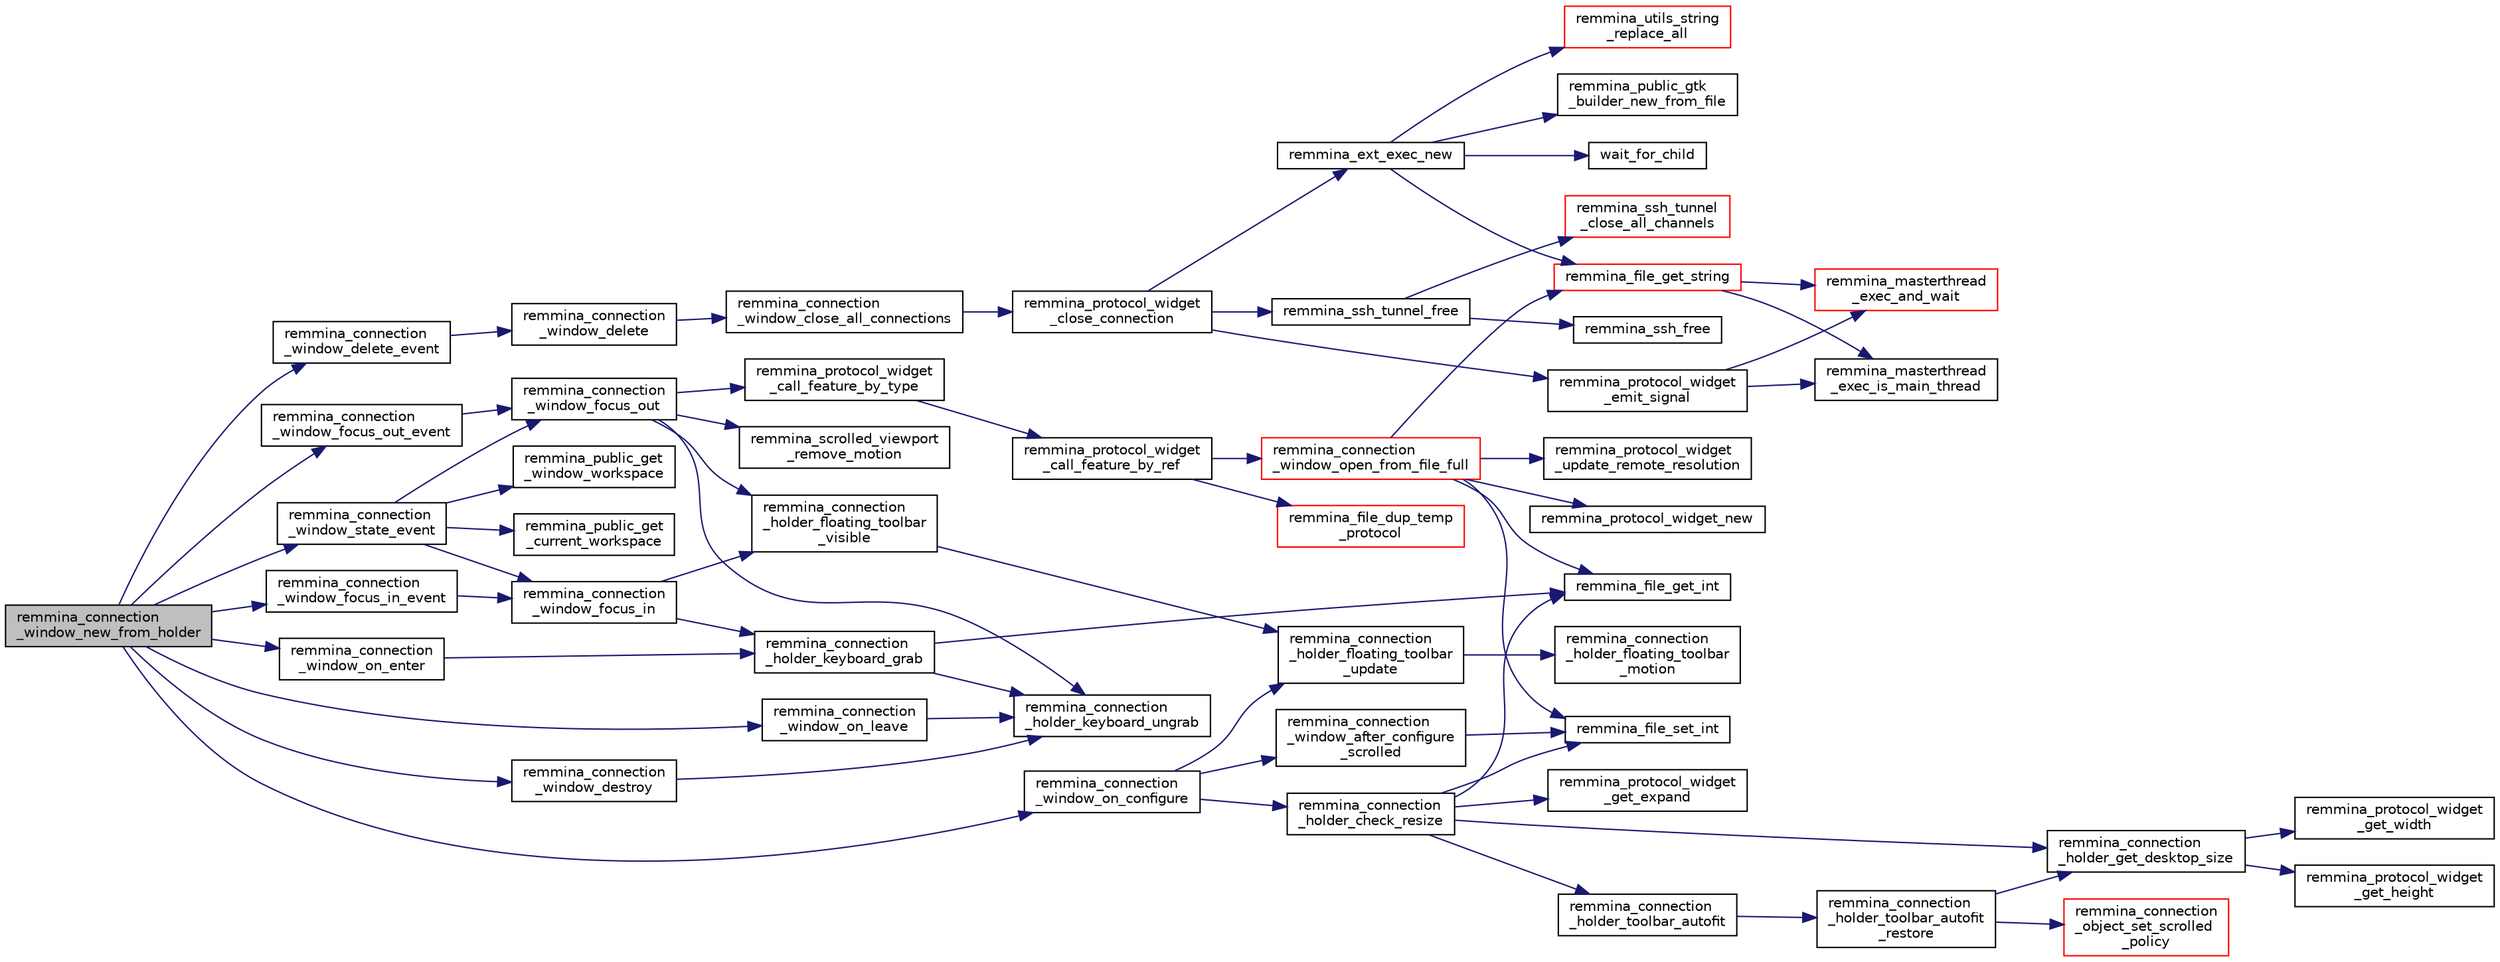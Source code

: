 digraph "remmina_connection_window_new_from_holder"
{
  edge [fontname="Helvetica",fontsize="10",labelfontname="Helvetica",labelfontsize="10"];
  node [fontname="Helvetica",fontsize="10",shape=record];
  rankdir="LR";
  Node14253 [label="remmina_connection\l_window_new_from_holder",height=0.2,width=0.4,color="black", fillcolor="grey75", style="filled", fontcolor="black"];
  Node14253 -> Node14254 [color="midnightblue",fontsize="10",style="solid",fontname="Helvetica"];
  Node14254 [label="remmina_connection\l_window_delete_event",height=0.2,width=0.4,color="black", fillcolor="white", style="filled",URL="$remmina__connection__window_8c.html#aa84f957aaf2152717af3959b80ecfa8a"];
  Node14254 -> Node14255 [color="midnightblue",fontsize="10",style="solid",fontname="Helvetica"];
  Node14255 [label="remmina_connection\l_window_delete",height=0.2,width=0.4,color="black", fillcolor="white", style="filled",URL="$remmina__connection__window_8c.html#a47242e757b22622e8653643de24fdad9"];
  Node14255 -> Node14256 [color="midnightblue",fontsize="10",style="solid",fontname="Helvetica"];
  Node14256 [label="remmina_connection\l_window_close_all_connections",height=0.2,width=0.4,color="black", fillcolor="white", style="filled",URL="$remmina__connection__window_8c.html#aa684847595283db326fd636735eed231"];
  Node14256 -> Node14257 [color="midnightblue",fontsize="10",style="solid",fontname="Helvetica"];
  Node14257 [label="remmina_protocol_widget\l_close_connection",height=0.2,width=0.4,color="black", fillcolor="white", style="filled",URL="$remmina__protocol__widget_8c.html#a326a430fe4d298e3564d9fd5b7945a82"];
  Node14257 -> Node14258 [color="midnightblue",fontsize="10",style="solid",fontname="Helvetica"];
  Node14258 [label="remmina_protocol_widget\l_emit_signal",height=0.2,width=0.4,color="black", fillcolor="white", style="filled",URL="$remmina__protocol__widget_8c.html#ac3e5a7f14aef4adb2e57d35e9c180b3b"];
  Node14258 -> Node14259 [color="midnightblue",fontsize="10",style="solid",fontname="Helvetica"];
  Node14259 [label="remmina_masterthread\l_exec_is_main_thread",height=0.2,width=0.4,color="black", fillcolor="white", style="filled",URL="$remmina__masterthread__exec_8c.html#a3a52e863a3a3da6da6bb5d36c13b7ff4"];
  Node14258 -> Node14260 [color="midnightblue",fontsize="10",style="solid",fontname="Helvetica"];
  Node14260 [label="remmina_masterthread\l_exec_and_wait",height=0.2,width=0.4,color="red", fillcolor="white", style="filled",URL="$remmina__masterthread__exec_8c.html#a14628c2470cac50e87916a70ea05c97d"];
  Node14257 -> Node14328 [color="midnightblue",fontsize="10",style="solid",fontname="Helvetica"];
  Node14328 [label="remmina_ssh_tunnel_free",height=0.2,width=0.4,color="black", fillcolor="white", style="filled",URL="$remmina__ssh_8c.html#a223f8dd7a678bcec2ece40a2d8f7ea06"];
  Node14328 -> Node14329 [color="midnightblue",fontsize="10",style="solid",fontname="Helvetica"];
  Node14329 [label="remmina_ssh_tunnel\l_close_all_channels",height=0.2,width=0.4,color="red", fillcolor="white", style="filled",URL="$remmina__ssh_8c.html#a0a0aff99448b4eec63bf11d7a4bb9ab7"];
  Node14328 -> Node14331 [color="midnightblue",fontsize="10",style="solid",fontname="Helvetica"];
  Node14331 [label="remmina_ssh_free",height=0.2,width=0.4,color="black", fillcolor="white", style="filled",URL="$remmina__ssh_8c.html#acdb9f57d2f9b47913715a8d8a0ea0c02"];
  Node14257 -> Node14332 [color="midnightblue",fontsize="10",style="solid",fontname="Helvetica"];
  Node14332 [label="remmina_ext_exec_new",height=0.2,width=0.4,color="black", fillcolor="white", style="filled",URL="$remmina__ext__exec_8c.html#a7c81795162a70d06294fdf935ea210d7"];
  Node14332 -> Node14291 [color="midnightblue",fontsize="10",style="solid",fontname="Helvetica"];
  Node14291 [label="remmina_file_get_string",height=0.2,width=0.4,color="red", fillcolor="white", style="filled",URL="$remmina__file_8c.html#a8eb1b213d9d08c6ad13683ce05f4355e"];
  Node14291 -> Node14259 [color="midnightblue",fontsize="10",style="solid",fontname="Helvetica"];
  Node14291 -> Node14260 [color="midnightblue",fontsize="10",style="solid",fontname="Helvetica"];
  Node14332 -> Node14333 [color="midnightblue",fontsize="10",style="solid",fontname="Helvetica"];
  Node14333 [label="remmina_utils_string\l_replace_all",height=0.2,width=0.4,color="red", fillcolor="white", style="filled",URL="$remmina__utils_8c.html#ac804e6111e538ee2fa425b8b6fd1fb66",tooltip="Replaces all occurrences of needle in haystack with replace. "];
  Node14332 -> Node14337 [color="midnightblue",fontsize="10",style="solid",fontname="Helvetica"];
  Node14337 [label="remmina_public_gtk\l_builder_new_from_file",height=0.2,width=0.4,color="black", fillcolor="white", style="filled",URL="$remmina__public_8c.html#a3031598a6e4f67d1519d8e5afba7da41"];
  Node14332 -> Node14338 [color="midnightblue",fontsize="10",style="solid",fontname="Helvetica"];
  Node14338 [label="wait_for_child",height=0.2,width=0.4,color="black", fillcolor="white", style="filled",URL="$remmina__ext__exec_8c.html#aa063217311c67408819a2c1b86ff92dd"];
  Node14253 -> Node14339 [color="midnightblue",fontsize="10",style="solid",fontname="Helvetica"];
  Node14339 [label="remmina_connection\l_window_destroy",height=0.2,width=0.4,color="black", fillcolor="white", style="filled",URL="$remmina__connection__window_8c.html#a2d157bba82de5684318381a8816db2af"];
  Node14339 -> Node14340 [color="midnightblue",fontsize="10",style="solid",fontname="Helvetica"];
  Node14340 [label="remmina_connection\l_holder_keyboard_ungrab",height=0.2,width=0.4,color="black", fillcolor="white", style="filled",URL="$remmina__connection__window_8c.html#af137217cf6ef1ea58f40781f54fd8fe9"];
  Node14253 -> Node14341 [color="midnightblue",fontsize="10",style="solid",fontname="Helvetica"];
  Node14341 [label="remmina_connection\l_window_state_event",height=0.2,width=0.4,color="black", fillcolor="white", style="filled",URL="$remmina__connection__window_8c.html#a174d5b1e983a96c98aae2e8078f462bd"];
  Node14341 -> Node14342 [color="midnightblue",fontsize="10",style="solid",fontname="Helvetica"];
  Node14342 [label="remmina_connection\l_window_focus_in",height=0.2,width=0.4,color="black", fillcolor="white", style="filled",URL="$remmina__connection__window_8c.html#a6f4427665eeef5af2091621c1e89b589"];
  Node14342 -> Node14343 [color="midnightblue",fontsize="10",style="solid",fontname="Helvetica"];
  Node14343 [label="remmina_connection\l_holder_floating_toolbar\l_visible",height=0.2,width=0.4,color="black", fillcolor="white", style="filled",URL="$remmina__connection__window_8c.html#aab1db8671426ff3a525451b96479c4f2"];
  Node14343 -> Node14344 [color="midnightblue",fontsize="10",style="solid",fontname="Helvetica"];
  Node14344 [label="remmina_connection\l_holder_floating_toolbar\l_update",height=0.2,width=0.4,color="black", fillcolor="white", style="filled",URL="$remmina__connection__window_8c.html#a2b7b33331e6fe8c8c70be62038f9f5ea"];
  Node14344 -> Node14345 [color="midnightblue",fontsize="10",style="solid",fontname="Helvetica"];
  Node14345 [label="remmina_connection\l_holder_floating_toolbar\l_motion",height=0.2,width=0.4,color="black", fillcolor="white", style="filled",URL="$remmina__connection__window_8c.html#a0a92f6f998590a56e44964f0345f942b"];
  Node14342 -> Node14346 [color="midnightblue",fontsize="10",style="solid",fontname="Helvetica"];
  Node14346 [label="remmina_connection\l_holder_keyboard_grab",height=0.2,width=0.4,color="black", fillcolor="white", style="filled",URL="$remmina__connection__window_8c.html#a6bcba3905245597b6393bbdc8a210e3d"];
  Node14346 -> Node14301 [color="midnightblue",fontsize="10",style="solid",fontname="Helvetica"];
  Node14301 [label="remmina_file_get_int",height=0.2,width=0.4,color="black", fillcolor="white", style="filled",URL="$remmina__file_8c.html#a4884356c195dcfb4ceacf641a1e74e66"];
  Node14346 -> Node14340 [color="midnightblue",fontsize="10",style="solid",fontname="Helvetica"];
  Node14341 -> Node14347 [color="midnightblue",fontsize="10",style="solid",fontname="Helvetica"];
  Node14347 [label="remmina_connection\l_window_focus_out",height=0.2,width=0.4,color="black", fillcolor="white", style="filled",URL="$remmina__connection__window_8c.html#a8c242e0a7ee57ed79099c330d696b43f"];
  Node14347 -> Node14340 [color="midnightblue",fontsize="10",style="solid",fontname="Helvetica"];
  Node14347 -> Node14343 [color="midnightblue",fontsize="10",style="solid",fontname="Helvetica"];
  Node14347 -> Node14348 [color="midnightblue",fontsize="10",style="solid",fontname="Helvetica"];
  Node14348 [label="remmina_scrolled_viewport\l_remove_motion",height=0.2,width=0.4,color="black", fillcolor="white", style="filled",URL="$remmina__scrolled__viewport_8c.html#a0ba56f429a9c1ec05b093f5f78be692c"];
  Node14347 -> Node14349 [color="midnightblue",fontsize="10",style="solid",fontname="Helvetica"];
  Node14349 [label="remmina_protocol_widget\l_call_feature_by_type",height=0.2,width=0.4,color="black", fillcolor="white", style="filled",URL="$remmina__protocol__widget_8c.html#a6a630e96e5b914d60d678ae8eaad4cd9"];
  Node14349 -> Node14350 [color="midnightblue",fontsize="10",style="solid",fontname="Helvetica"];
  Node14350 [label="remmina_protocol_widget\l_call_feature_by_ref",height=0.2,width=0.4,color="black", fillcolor="white", style="filled",URL="$remmina__protocol__widget_8c.html#a605b69a9aa4393024369cc5070488692"];
  Node14350 -> Node14351 [color="midnightblue",fontsize="10",style="solid",fontname="Helvetica"];
  Node14351 [label="remmina_connection\l_window_open_from_file_full",height=0.2,width=0.4,color="red", fillcolor="white", style="filled",URL="$remmina__connection__window_8c.html#adbf2b670ca3bae96a99cb0b36021a961"];
  Node14351 -> Node14352 [color="midnightblue",fontsize="10",style="solid",fontname="Helvetica"];
  Node14352 [label="remmina_protocol_widget_new",height=0.2,width=0.4,color="black", fillcolor="white", style="filled",URL="$remmina__protocol__widget_8c.html#a5c2137462d3168e90c812f1ce75a6e62"];
  Node14351 -> Node14353 [color="midnightblue",fontsize="10",style="solid",fontname="Helvetica"];
  Node14353 [label="remmina_protocol_widget\l_update_remote_resolution",height=0.2,width=0.4,color="black", fillcolor="white", style="filled",URL="$remmina__protocol__widget_8c.html#a75c70486dec7682aeccaab235e65f6a1"];
  Node14351 -> Node14301 [color="midnightblue",fontsize="10",style="solid",fontname="Helvetica"];
  Node14351 -> Node14291 [color="midnightblue",fontsize="10",style="solid",fontname="Helvetica"];
  Node14351 -> Node14394 [color="midnightblue",fontsize="10",style="solid",fontname="Helvetica"];
  Node14394 [label="remmina_file_set_int",height=0.2,width=0.4,color="black", fillcolor="white", style="filled",URL="$remmina__file_8c.html#af153b0d289ac93f6ecdaa15d5f3b9b8c"];
  Node14350 -> Node14508 [color="midnightblue",fontsize="10",style="solid",fontname="Helvetica"];
  Node14508 [label="remmina_file_dup_temp\l_protocol",height=0.2,width=0.4,color="red", fillcolor="white", style="filled",URL="$remmina__file_8c.html#a52a0986eaf54c9e606ce9cdf8bb57e60"];
  Node14341 -> Node14510 [color="midnightblue",fontsize="10",style="solid",fontname="Helvetica"];
  Node14510 [label="remmina_public_get\l_current_workspace",height=0.2,width=0.4,color="black", fillcolor="white", style="filled",URL="$remmina__public_8c.html#a7ff5e5c4dabc3fb001125a6da14ad758"];
  Node14341 -> Node14511 [color="midnightblue",fontsize="10",style="solid",fontname="Helvetica"];
  Node14511 [label="remmina_public_get\l_window_workspace",height=0.2,width=0.4,color="black", fillcolor="white", style="filled",URL="$remmina__public_8c.html#a9c0688cfe4ec55f8b563943aab570b25"];
  Node14253 -> Node14512 [color="midnightblue",fontsize="10",style="solid",fontname="Helvetica"];
  Node14512 [label="remmina_connection\l_window_focus_in_event",height=0.2,width=0.4,color="black", fillcolor="white", style="filled",URL="$remmina__connection__window_8c.html#aac168486f2fb093eb6347cb0726153b5"];
  Node14512 -> Node14342 [color="midnightblue",fontsize="10",style="solid",fontname="Helvetica"];
  Node14253 -> Node14513 [color="midnightblue",fontsize="10",style="solid",fontname="Helvetica"];
  Node14513 [label="remmina_connection\l_window_focus_out_event",height=0.2,width=0.4,color="black", fillcolor="white", style="filled",URL="$remmina__connection__window_8c.html#a539828a1dd435bee083d82136691176c"];
  Node14513 -> Node14347 [color="midnightblue",fontsize="10",style="solid",fontname="Helvetica"];
  Node14253 -> Node14514 [color="midnightblue",fontsize="10",style="solid",fontname="Helvetica"];
  Node14514 [label="remmina_connection\l_window_on_enter",height=0.2,width=0.4,color="black", fillcolor="white", style="filled",URL="$remmina__connection__window_8c.html#a2b5a6494f27dca9408e2640f11a7738c"];
  Node14514 -> Node14346 [color="midnightblue",fontsize="10",style="solid",fontname="Helvetica"];
  Node14253 -> Node14515 [color="midnightblue",fontsize="10",style="solid",fontname="Helvetica"];
  Node14515 [label="remmina_connection\l_window_on_leave",height=0.2,width=0.4,color="black", fillcolor="white", style="filled",URL="$remmina__connection__window_8c.html#a63c87d892406b77f16956a54b039ab1b"];
  Node14515 -> Node14340 [color="midnightblue",fontsize="10",style="solid",fontname="Helvetica"];
  Node14253 -> Node14516 [color="midnightblue",fontsize="10",style="solid",fontname="Helvetica"];
  Node14516 [label="remmina_connection\l_window_on_configure",height=0.2,width=0.4,color="black", fillcolor="white", style="filled",URL="$remmina__connection__window_8c.html#af79fdcdd07b28c1cde08489d7986ca37"];
  Node14516 -> Node14517 [color="midnightblue",fontsize="10",style="solid",fontname="Helvetica"];
  Node14517 [label="remmina_connection\l_window_after_configure\l_scrolled",height=0.2,width=0.4,color="black", fillcolor="white", style="filled",URL="$remmina__connection__window_8c.html#ac342d0fa24e77d124fa84dece8b13feb"];
  Node14517 -> Node14394 [color="midnightblue",fontsize="10",style="solid",fontname="Helvetica"];
  Node14516 -> Node14344 [color="midnightblue",fontsize="10",style="solid",fontname="Helvetica"];
  Node14516 -> Node14397 [color="midnightblue",fontsize="10",style="solid",fontname="Helvetica"];
  Node14397 [label="remmina_connection\l_holder_check_resize",height=0.2,width=0.4,color="black", fillcolor="white", style="filled",URL="$remmina__connection__window_8c.html#adf48e258e535235d29c9638333488920"];
  Node14397 -> Node14373 [color="midnightblue",fontsize="10",style="solid",fontname="Helvetica"];
  Node14373 [label="remmina_connection\l_holder_get_desktop_size",height=0.2,width=0.4,color="black", fillcolor="white", style="filled",URL="$remmina__connection__window_8c.html#acf5d62eb5dda2e3a1a76c4bcbb926fb8"];
  Node14373 -> Node14374 [color="midnightblue",fontsize="10",style="solid",fontname="Helvetica"];
  Node14374 [label="remmina_protocol_widget\l_get_width",height=0.2,width=0.4,color="black", fillcolor="white", style="filled",URL="$remmina__protocol__widget_8c.html#aaf355ea7103fc57a4cbc7b815cde2995"];
  Node14373 -> Node14375 [color="midnightblue",fontsize="10",style="solid",fontname="Helvetica"];
  Node14375 [label="remmina_protocol_widget\l_get_height",height=0.2,width=0.4,color="black", fillcolor="white", style="filled",URL="$remmina__protocol__widget_8c.html#ae609b351fff17c235251b0ba7c480da5"];
  Node14397 -> Node14398 [color="midnightblue",fontsize="10",style="solid",fontname="Helvetica"];
  Node14398 [label="remmina_protocol_widget\l_get_expand",height=0.2,width=0.4,color="black", fillcolor="white", style="filled",URL="$remmina__protocol__widget_8c.html#a25bcb2ae99449624fed6f770218e3d25"];
  Node14397 -> Node14301 [color="midnightblue",fontsize="10",style="solid",fontname="Helvetica"];
  Node14397 -> Node14394 [color="midnightblue",fontsize="10",style="solid",fontname="Helvetica"];
  Node14397 -> Node14371 [color="midnightblue",fontsize="10",style="solid",fontname="Helvetica"];
  Node14371 [label="remmina_connection\l_holder_toolbar_autofit",height=0.2,width=0.4,color="black", fillcolor="white", style="filled",URL="$remmina__connection__window_8c.html#ac679e10d8be64d56ed13043dd4df7d1c"];
  Node14371 -> Node14372 [color="midnightblue",fontsize="10",style="solid",fontname="Helvetica"];
  Node14372 [label="remmina_connection\l_holder_toolbar_autofit\l_restore",height=0.2,width=0.4,color="black", fillcolor="white", style="filled",URL="$remmina__connection__window_8c.html#a92a6aa97bc751b0c096583a66351ada1"];
  Node14372 -> Node14373 [color="midnightblue",fontsize="10",style="solid",fontname="Helvetica"];
  Node14372 -> Node14376 [color="midnightblue",fontsize="10",style="solid",fontname="Helvetica"];
  Node14376 [label="remmina_connection\l_object_set_scrolled\l_policy",height=0.2,width=0.4,color="red", fillcolor="white", style="filled",URL="$remmina__connection__window_8c.html#ae80a730a48eefb689b9957c4f669a020"];
}
